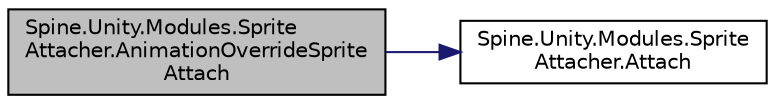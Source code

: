 digraph "Spine.Unity.Modules.SpriteAttacher.AnimationOverrideSpriteAttach"
{
 // LATEX_PDF_SIZE
  edge [fontname="Helvetica",fontsize="10",labelfontname="Helvetica",labelfontsize="10"];
  node [fontname="Helvetica",fontsize="10",shape=record];
  rankdir="LR";
  Node1 [label="Spine.Unity.Modules.Sprite\lAttacher.AnimationOverrideSprite\lAttach",height=0.2,width=0.4,color="black", fillcolor="grey75", style="filled", fontcolor="black",tooltip=" "];
  Node1 -> Node2 [color="midnightblue",fontsize="10",style="solid",fontname="Helvetica"];
  Node2 [label="Spine.Unity.Modules.Sprite\lAttacher.Attach",height=0.2,width=0.4,color="black", fillcolor="white", style="filled",URL="$class_spine_1_1_unity_1_1_modules_1_1_sprite_attacher.html#afdc92125b568b80a7c216b354b9ad652",tooltip="Update the slot's attachment to the Attachment generated from the sprite."];
}
